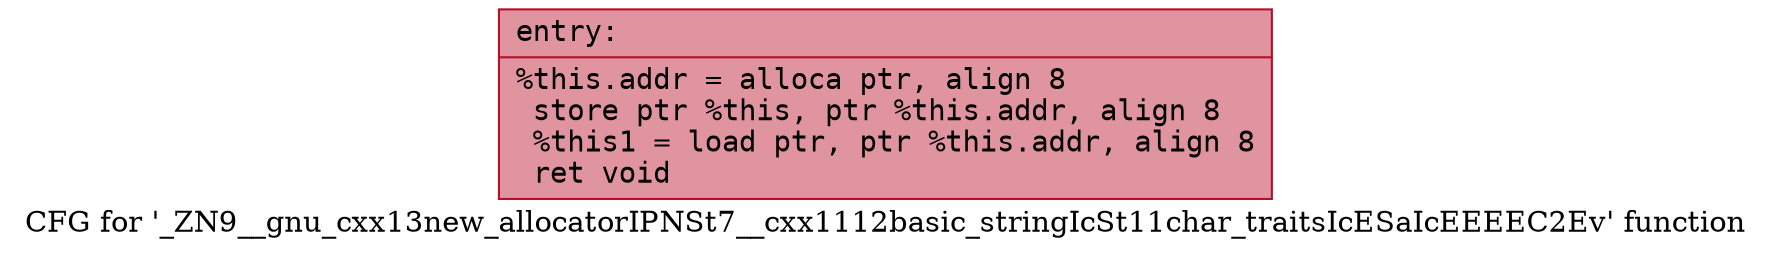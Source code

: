 digraph "CFG for '_ZN9__gnu_cxx13new_allocatorIPNSt7__cxx1112basic_stringIcSt11char_traitsIcESaIcEEEEC2Ev' function" {
	label="CFG for '_ZN9__gnu_cxx13new_allocatorIPNSt7__cxx1112basic_stringIcSt11char_traitsIcESaIcEEEEC2Ev' function";

	Node0x5651cd8ccf20 [shape=record,color="#b70d28ff", style=filled, fillcolor="#b70d2870" fontname="Courier",label="{entry:\l|  %this.addr = alloca ptr, align 8\l  store ptr %this, ptr %this.addr, align 8\l  %this1 = load ptr, ptr %this.addr, align 8\l  ret void\l}"];
}
